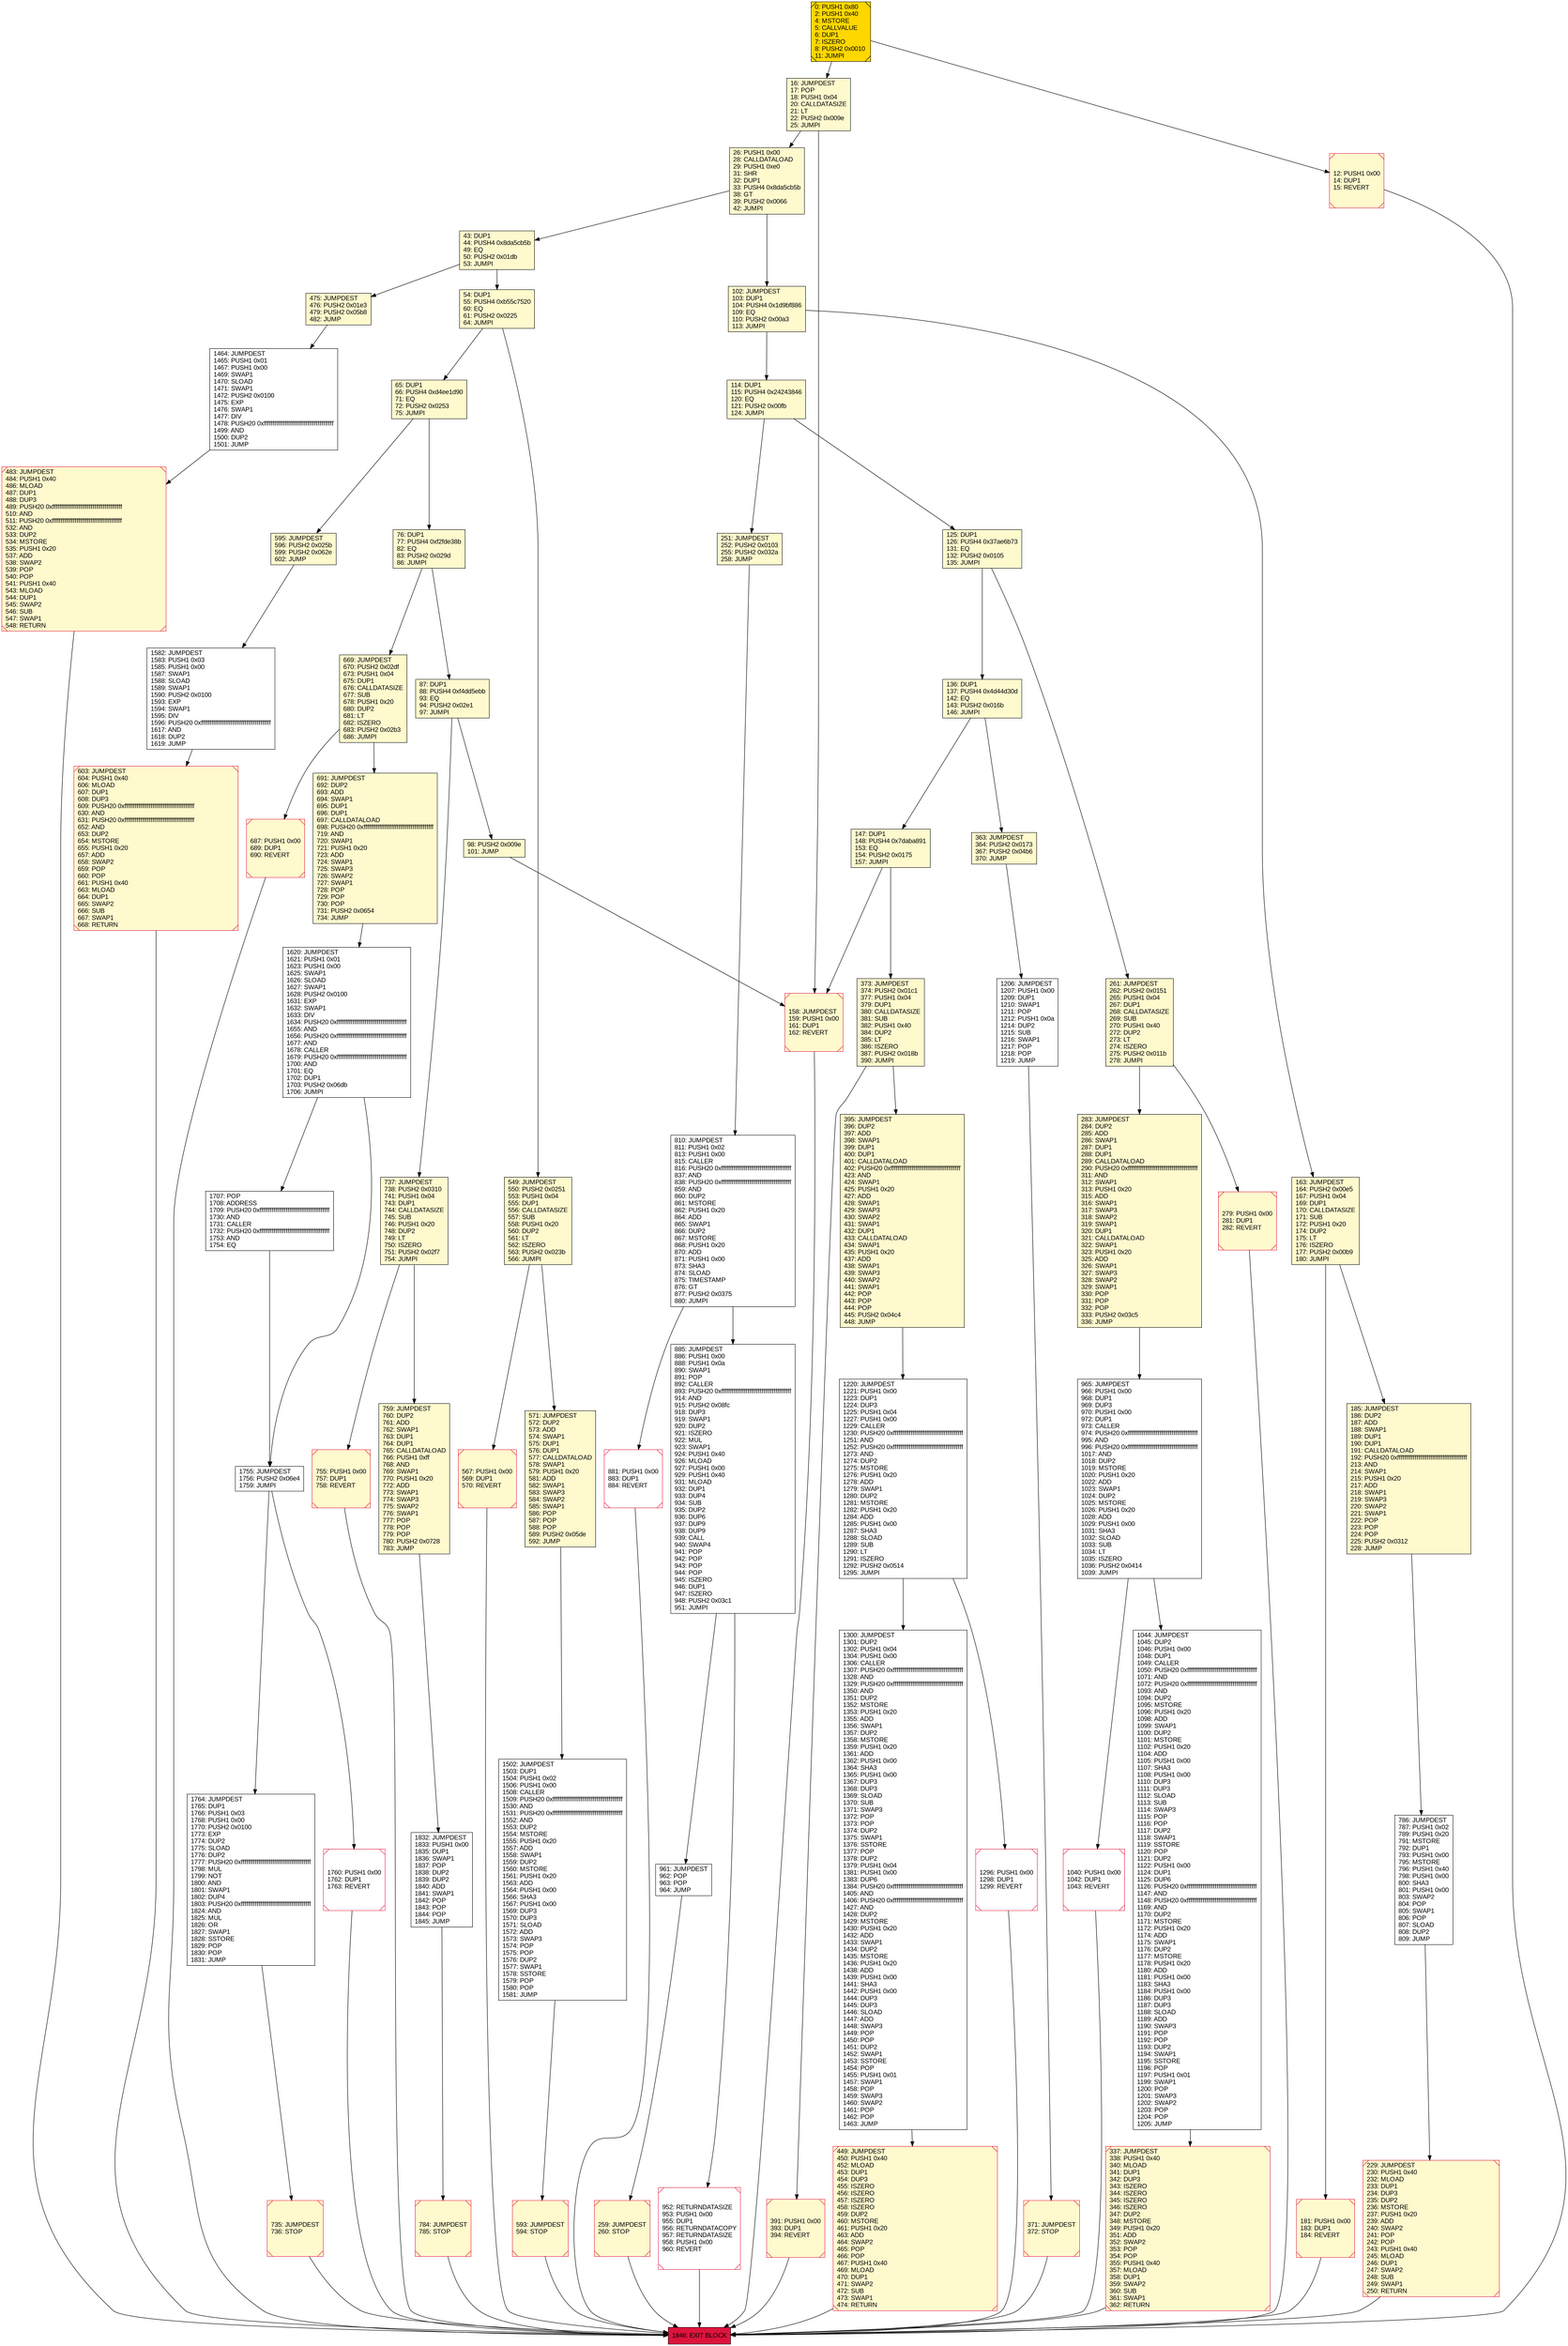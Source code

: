 digraph G {
bgcolor=transparent rankdir=UD;
node [shape=box style=filled color=black fillcolor=white fontname=arial fontcolor=black];
737 [label="737: JUMPDEST\l738: PUSH2 0x0310\l741: PUSH1 0x04\l743: DUP1\l744: CALLDATASIZE\l745: SUB\l746: PUSH1 0x20\l748: DUP2\l749: LT\l750: ISZERO\l751: PUSH2 0x02f7\l754: JUMPI\l" fillcolor=lemonchiffon ];
784 [label="784: JUMPDEST\l785: STOP\l" fillcolor=lemonchiffon shape=Msquare color=crimson ];
759 [label="759: JUMPDEST\l760: DUP2\l761: ADD\l762: SWAP1\l763: DUP1\l764: DUP1\l765: CALLDATALOAD\l766: PUSH1 0xff\l768: AND\l769: SWAP1\l770: PUSH1 0x20\l772: ADD\l773: SWAP1\l774: SWAP3\l775: SWAP2\l776: SWAP1\l777: POP\l778: POP\l779: POP\l780: PUSH2 0x0728\l783: JUMP\l" fillcolor=lemonchiffon ];
163 [label="163: JUMPDEST\l164: PUSH2 0x00e5\l167: PUSH1 0x04\l169: DUP1\l170: CALLDATASIZE\l171: SUB\l172: PUSH1 0x20\l174: DUP2\l175: LT\l176: ISZERO\l177: PUSH2 0x00b9\l180: JUMPI\l" fillcolor=lemonchiffon ];
603 [label="603: JUMPDEST\l604: PUSH1 0x40\l606: MLOAD\l607: DUP1\l608: DUP3\l609: PUSH20 0xffffffffffffffffffffffffffffffffffffffff\l630: AND\l631: PUSH20 0xffffffffffffffffffffffffffffffffffffffff\l652: AND\l653: DUP2\l654: MSTORE\l655: PUSH1 0x20\l657: ADD\l658: SWAP2\l659: POP\l660: POP\l661: PUSH1 0x40\l663: MLOAD\l664: DUP1\l665: SWAP2\l666: SUB\l667: SWAP1\l668: RETURN\l" fillcolor=lemonchiffon shape=Msquare color=crimson ];
961 [label="961: JUMPDEST\l962: POP\l963: POP\l964: JUMP\l" ];
687 [label="687: PUSH1 0x00\l689: DUP1\l690: REVERT\l" fillcolor=lemonchiffon shape=Msquare color=crimson ];
136 [label="136: DUP1\l137: PUSH4 0x4d44d30d\l142: EQ\l143: PUSH2 0x016b\l146: JUMPI\l" fillcolor=lemonchiffon ];
549 [label="549: JUMPDEST\l550: PUSH2 0x0251\l553: PUSH1 0x04\l555: DUP1\l556: CALLDATASIZE\l557: SUB\l558: PUSH1 0x20\l560: DUP2\l561: LT\l562: ISZERO\l563: PUSH2 0x023b\l566: JUMPI\l" fillcolor=lemonchiffon ];
181 [label="181: PUSH1 0x00\l183: DUP1\l184: REVERT\l" fillcolor=lemonchiffon shape=Msquare color=crimson ];
567 [label="567: PUSH1 0x00\l569: DUP1\l570: REVERT\l" fillcolor=lemonchiffon shape=Msquare color=crimson ];
259 [label="259: JUMPDEST\l260: STOP\l" fillcolor=lemonchiffon shape=Msquare color=crimson ];
0 [label="0: PUSH1 0x80\l2: PUSH1 0x40\l4: MSTORE\l5: CALLVALUE\l6: DUP1\l7: ISZERO\l8: PUSH2 0x0010\l11: JUMPI\l" fillcolor=lemonchiffon shape=Msquare fillcolor=gold ];
76 [label="76: DUP1\l77: PUSH4 0xf2fde38b\l82: EQ\l83: PUSH2 0x029d\l86: JUMPI\l" fillcolor=lemonchiffon ];
158 [label="158: JUMPDEST\l159: PUSH1 0x00\l161: DUP1\l162: REVERT\l" fillcolor=lemonchiffon shape=Msquare color=crimson ];
1206 [label="1206: JUMPDEST\l1207: PUSH1 0x00\l1209: DUP1\l1210: SWAP1\l1211: POP\l1212: PUSH1 0x0a\l1214: DUP2\l1215: SUB\l1216: SWAP1\l1217: POP\l1218: POP\l1219: JUMP\l" ];
1300 [label="1300: JUMPDEST\l1301: DUP2\l1302: PUSH1 0x04\l1304: PUSH1 0x00\l1306: CALLER\l1307: PUSH20 0xffffffffffffffffffffffffffffffffffffffff\l1328: AND\l1329: PUSH20 0xffffffffffffffffffffffffffffffffffffffff\l1350: AND\l1351: DUP2\l1352: MSTORE\l1353: PUSH1 0x20\l1355: ADD\l1356: SWAP1\l1357: DUP2\l1358: MSTORE\l1359: PUSH1 0x20\l1361: ADD\l1362: PUSH1 0x00\l1364: SHA3\l1365: PUSH1 0x00\l1367: DUP3\l1368: DUP3\l1369: SLOAD\l1370: SUB\l1371: SWAP3\l1372: POP\l1373: POP\l1374: DUP2\l1375: SWAP1\l1376: SSTORE\l1377: POP\l1378: DUP2\l1379: PUSH1 0x04\l1381: PUSH1 0x00\l1383: DUP6\l1384: PUSH20 0xffffffffffffffffffffffffffffffffffffffff\l1405: AND\l1406: PUSH20 0xffffffffffffffffffffffffffffffffffffffff\l1427: AND\l1428: DUP2\l1429: MSTORE\l1430: PUSH1 0x20\l1432: ADD\l1433: SWAP1\l1434: DUP2\l1435: MSTORE\l1436: PUSH1 0x20\l1438: ADD\l1439: PUSH1 0x00\l1441: SHA3\l1442: PUSH1 0x00\l1444: DUP3\l1445: DUP3\l1446: SLOAD\l1447: ADD\l1448: SWAP3\l1449: POP\l1450: POP\l1451: DUP2\l1452: SWAP1\l1453: SSTORE\l1454: POP\l1455: PUSH1 0x01\l1457: SWAP1\l1458: POP\l1459: SWAP3\l1460: SWAP2\l1461: POP\l1462: POP\l1463: JUMP\l" ];
1582 [label="1582: JUMPDEST\l1583: PUSH1 0x03\l1585: PUSH1 0x00\l1587: SWAP1\l1588: SLOAD\l1589: SWAP1\l1590: PUSH2 0x0100\l1593: EXP\l1594: SWAP1\l1595: DIV\l1596: PUSH20 0xffffffffffffffffffffffffffffffffffffffff\l1617: AND\l1618: DUP2\l1619: JUMP\l" ];
885 [label="885: JUMPDEST\l886: PUSH1 0x00\l888: PUSH1 0x0a\l890: SWAP1\l891: POP\l892: CALLER\l893: PUSH20 0xffffffffffffffffffffffffffffffffffffffff\l914: AND\l915: PUSH2 0x08fc\l918: DUP3\l919: SWAP1\l920: DUP2\l921: ISZERO\l922: MUL\l923: SWAP1\l924: PUSH1 0x40\l926: MLOAD\l927: PUSH1 0x00\l929: PUSH1 0x40\l931: MLOAD\l932: DUP1\l933: DUP4\l934: SUB\l935: DUP2\l936: DUP6\l937: DUP9\l938: DUP9\l939: CALL\l940: SWAP4\l941: POP\l942: POP\l943: POP\l944: POP\l945: ISZERO\l946: DUP1\l947: ISZERO\l948: PUSH2 0x03c1\l951: JUMPI\l" ];
16 [label="16: JUMPDEST\l17: POP\l18: PUSH1 0x04\l20: CALLDATASIZE\l21: LT\l22: PUSH2 0x009e\l25: JUMPI\l" fillcolor=lemonchiffon ];
952 [label="952: RETURNDATASIZE\l953: PUSH1 0x00\l955: DUP1\l956: RETURNDATACOPY\l957: RETURNDATASIZE\l958: PUSH1 0x00\l960: REVERT\l" shape=Msquare color=crimson ];
475 [label="475: JUMPDEST\l476: PUSH2 0x01e3\l479: PUSH2 0x05b8\l482: JUMP\l" fillcolor=lemonchiffon ];
1464 [label="1464: JUMPDEST\l1465: PUSH1 0x01\l1467: PUSH1 0x00\l1469: SWAP1\l1470: SLOAD\l1471: SWAP1\l1472: PUSH2 0x0100\l1475: EXP\l1476: SWAP1\l1477: DIV\l1478: PUSH20 0xffffffffffffffffffffffffffffffffffffffff\l1499: AND\l1500: DUP2\l1501: JUMP\l" ];
391 [label="391: PUSH1 0x00\l393: DUP1\l394: REVERT\l" fillcolor=lemonchiffon shape=Msquare color=crimson ];
185 [label="185: JUMPDEST\l186: DUP2\l187: ADD\l188: SWAP1\l189: DUP1\l190: DUP1\l191: CALLDATALOAD\l192: PUSH20 0xffffffffffffffffffffffffffffffffffffffff\l213: AND\l214: SWAP1\l215: PUSH1 0x20\l217: ADD\l218: SWAP1\l219: SWAP3\l220: SWAP2\l221: SWAP1\l222: POP\l223: POP\l224: POP\l225: PUSH2 0x0312\l228: JUMP\l" fillcolor=lemonchiffon ];
12 [label="12: PUSH1 0x00\l14: DUP1\l15: REVERT\l" fillcolor=lemonchiffon shape=Msquare color=crimson ];
571 [label="571: JUMPDEST\l572: DUP2\l573: ADD\l574: SWAP1\l575: DUP1\l576: DUP1\l577: CALLDATALOAD\l578: SWAP1\l579: PUSH1 0x20\l581: ADD\l582: SWAP1\l583: SWAP3\l584: SWAP2\l585: SWAP1\l586: POP\l587: POP\l588: POP\l589: PUSH2 0x05de\l592: JUMP\l" fillcolor=lemonchiffon ];
114 [label="114: DUP1\l115: PUSH4 0x24243846\l120: EQ\l121: PUSH2 0x00fb\l124: JUMPI\l" fillcolor=lemonchiffon ];
395 [label="395: JUMPDEST\l396: DUP2\l397: ADD\l398: SWAP1\l399: DUP1\l400: DUP1\l401: CALLDATALOAD\l402: PUSH20 0xffffffffffffffffffffffffffffffffffffffff\l423: AND\l424: SWAP1\l425: PUSH1 0x20\l427: ADD\l428: SWAP1\l429: SWAP3\l430: SWAP2\l431: SWAP1\l432: DUP1\l433: CALLDATALOAD\l434: SWAP1\l435: PUSH1 0x20\l437: ADD\l438: SWAP1\l439: SWAP3\l440: SWAP2\l441: SWAP1\l442: POP\l443: POP\l444: POP\l445: PUSH2 0x04c4\l448: JUMP\l" fillcolor=lemonchiffon ];
373 [label="373: JUMPDEST\l374: PUSH2 0x01c1\l377: PUSH1 0x04\l379: DUP1\l380: CALLDATASIZE\l381: SUB\l382: PUSH1 0x40\l384: DUP2\l385: LT\l386: ISZERO\l387: PUSH2 0x018b\l390: JUMPI\l" fillcolor=lemonchiffon ];
483 [label="483: JUMPDEST\l484: PUSH1 0x40\l486: MLOAD\l487: DUP1\l488: DUP3\l489: PUSH20 0xffffffffffffffffffffffffffffffffffffffff\l510: AND\l511: PUSH20 0xffffffffffffffffffffffffffffffffffffffff\l532: AND\l533: DUP2\l534: MSTORE\l535: PUSH1 0x20\l537: ADD\l538: SWAP2\l539: POP\l540: POP\l541: PUSH1 0x40\l543: MLOAD\l544: DUP1\l545: SWAP2\l546: SUB\l547: SWAP1\l548: RETURN\l" fillcolor=lemonchiffon shape=Msquare color=crimson ];
965 [label="965: JUMPDEST\l966: PUSH1 0x00\l968: DUP1\l969: DUP3\l970: PUSH1 0x00\l972: DUP1\l973: CALLER\l974: PUSH20 0xffffffffffffffffffffffffffffffffffffffff\l995: AND\l996: PUSH20 0xffffffffffffffffffffffffffffffffffffffff\l1017: AND\l1018: DUP2\l1019: MSTORE\l1020: PUSH1 0x20\l1022: ADD\l1023: SWAP1\l1024: DUP2\l1025: MSTORE\l1026: PUSH1 0x20\l1028: ADD\l1029: PUSH1 0x00\l1031: SHA3\l1032: SLOAD\l1033: SUB\l1034: LT\l1035: ISZERO\l1036: PUSH2 0x0414\l1039: JUMPI\l" ];
1040 [label="1040: PUSH1 0x00\l1042: DUP1\l1043: REVERT\l" shape=Msquare color=crimson ];
1296 [label="1296: PUSH1 0x00\l1298: DUP1\l1299: REVERT\l" shape=Msquare color=crimson ];
102 [label="102: JUMPDEST\l103: DUP1\l104: PUSH4 0x1d9bf886\l109: EQ\l110: PUSH2 0x00a3\l113: JUMPI\l" fillcolor=lemonchiffon ];
98 [label="98: PUSH2 0x009e\l101: JUMP\l" fillcolor=lemonchiffon ];
54 [label="54: DUP1\l55: PUSH4 0xb55c7520\l60: EQ\l61: PUSH2 0x0225\l64: JUMPI\l" fillcolor=lemonchiffon ];
1846 [label="1846: EXIT BLOCK\l" fillcolor=crimson ];
279 [label="279: PUSH1 0x00\l281: DUP1\l282: REVERT\l" fillcolor=lemonchiffon shape=Msquare color=crimson ];
147 [label="147: DUP1\l148: PUSH4 0x7daba891\l153: EQ\l154: PUSH2 0x0175\l157: JUMPI\l" fillcolor=lemonchiffon ];
1502 [label="1502: JUMPDEST\l1503: DUP1\l1504: PUSH1 0x02\l1506: PUSH1 0x00\l1508: CALLER\l1509: PUSH20 0xffffffffffffffffffffffffffffffffffffffff\l1530: AND\l1531: PUSH20 0xffffffffffffffffffffffffffffffffffffffff\l1552: AND\l1553: DUP2\l1554: MSTORE\l1555: PUSH1 0x20\l1557: ADD\l1558: SWAP1\l1559: DUP2\l1560: MSTORE\l1561: PUSH1 0x20\l1563: ADD\l1564: PUSH1 0x00\l1566: SHA3\l1567: PUSH1 0x00\l1569: DUP3\l1570: DUP3\l1571: SLOAD\l1572: ADD\l1573: SWAP3\l1574: POP\l1575: POP\l1576: DUP2\l1577: SWAP1\l1578: SSTORE\l1579: POP\l1580: POP\l1581: JUMP\l" ];
1044 [label="1044: JUMPDEST\l1045: DUP2\l1046: PUSH1 0x00\l1048: DUP1\l1049: CALLER\l1050: PUSH20 0xffffffffffffffffffffffffffffffffffffffff\l1071: AND\l1072: PUSH20 0xffffffffffffffffffffffffffffffffffffffff\l1093: AND\l1094: DUP2\l1095: MSTORE\l1096: PUSH1 0x20\l1098: ADD\l1099: SWAP1\l1100: DUP2\l1101: MSTORE\l1102: PUSH1 0x20\l1104: ADD\l1105: PUSH1 0x00\l1107: SHA3\l1108: PUSH1 0x00\l1110: DUP3\l1111: DUP3\l1112: SLOAD\l1113: SUB\l1114: SWAP3\l1115: POP\l1116: POP\l1117: DUP2\l1118: SWAP1\l1119: SSTORE\l1120: POP\l1121: DUP2\l1122: PUSH1 0x00\l1124: DUP1\l1125: DUP6\l1126: PUSH20 0xffffffffffffffffffffffffffffffffffffffff\l1147: AND\l1148: PUSH20 0xffffffffffffffffffffffffffffffffffffffff\l1169: AND\l1170: DUP2\l1171: MSTORE\l1172: PUSH1 0x20\l1174: ADD\l1175: SWAP1\l1176: DUP2\l1177: MSTORE\l1178: PUSH1 0x20\l1180: ADD\l1181: PUSH1 0x00\l1183: SHA3\l1184: PUSH1 0x00\l1186: DUP3\l1187: DUP3\l1188: SLOAD\l1189: ADD\l1190: SWAP3\l1191: POP\l1192: POP\l1193: DUP2\l1194: SWAP1\l1195: SSTORE\l1196: POP\l1197: PUSH1 0x01\l1199: SWAP1\l1200: POP\l1201: SWAP3\l1202: SWAP2\l1203: POP\l1204: POP\l1205: JUMP\l" ];
1707 [label="1707: POP\l1708: ADDRESS\l1709: PUSH20 0xffffffffffffffffffffffffffffffffffffffff\l1730: AND\l1731: CALLER\l1732: PUSH20 0xffffffffffffffffffffffffffffffffffffffff\l1753: AND\l1754: EQ\l" ];
1760 [label="1760: PUSH1 0x00\l1762: DUP1\l1763: REVERT\l" shape=Msquare color=crimson ];
1755 [label="1755: JUMPDEST\l1756: PUSH2 0x06e4\l1759: JUMPI\l" ];
593 [label="593: JUMPDEST\l594: STOP\l" fillcolor=lemonchiffon shape=Msquare color=crimson ];
595 [label="595: JUMPDEST\l596: PUSH2 0x025b\l599: PUSH2 0x062e\l602: JUMP\l" fillcolor=lemonchiffon ];
87 [label="87: DUP1\l88: PUSH4 0xf4dd5ebb\l93: EQ\l94: PUSH2 0x02e1\l97: JUMPI\l" fillcolor=lemonchiffon ];
251 [label="251: JUMPDEST\l252: PUSH2 0x0103\l255: PUSH2 0x032a\l258: JUMP\l" fillcolor=lemonchiffon ];
1220 [label="1220: JUMPDEST\l1221: PUSH1 0x00\l1223: DUP1\l1224: DUP3\l1225: PUSH1 0x04\l1227: PUSH1 0x00\l1229: CALLER\l1230: PUSH20 0xffffffffffffffffffffffffffffffffffffffff\l1251: AND\l1252: PUSH20 0xffffffffffffffffffffffffffffffffffffffff\l1273: AND\l1274: DUP2\l1275: MSTORE\l1276: PUSH1 0x20\l1278: ADD\l1279: SWAP1\l1280: DUP2\l1281: MSTORE\l1282: PUSH1 0x20\l1284: ADD\l1285: PUSH1 0x00\l1287: SHA3\l1288: SLOAD\l1289: SUB\l1290: LT\l1291: ISZERO\l1292: PUSH2 0x0514\l1295: JUMPI\l" ];
735 [label="735: JUMPDEST\l736: STOP\l" fillcolor=lemonchiffon shape=Msquare color=crimson ];
786 [label="786: JUMPDEST\l787: PUSH1 0x02\l789: PUSH1 0x20\l791: MSTORE\l792: DUP1\l793: PUSH1 0x00\l795: MSTORE\l796: PUSH1 0x40\l798: PUSH1 0x00\l800: SHA3\l801: PUSH1 0x00\l803: SWAP2\l804: POP\l805: SWAP1\l806: POP\l807: SLOAD\l808: DUP2\l809: JUMP\l" ];
691 [label="691: JUMPDEST\l692: DUP2\l693: ADD\l694: SWAP1\l695: DUP1\l696: DUP1\l697: CALLDATALOAD\l698: PUSH20 0xffffffffffffffffffffffffffffffffffffffff\l719: AND\l720: SWAP1\l721: PUSH1 0x20\l723: ADD\l724: SWAP1\l725: SWAP3\l726: SWAP2\l727: SWAP1\l728: POP\l729: POP\l730: POP\l731: PUSH2 0x0654\l734: JUMP\l" fillcolor=lemonchiffon ];
881 [label="881: PUSH1 0x00\l883: DUP1\l884: REVERT\l" shape=Msquare color=crimson ];
810 [label="810: JUMPDEST\l811: PUSH1 0x02\l813: PUSH1 0x00\l815: CALLER\l816: PUSH20 0xffffffffffffffffffffffffffffffffffffffff\l837: AND\l838: PUSH20 0xffffffffffffffffffffffffffffffffffffffff\l859: AND\l860: DUP2\l861: MSTORE\l862: PUSH1 0x20\l864: ADD\l865: SWAP1\l866: DUP2\l867: MSTORE\l868: PUSH1 0x20\l870: ADD\l871: PUSH1 0x00\l873: SHA3\l874: SLOAD\l875: TIMESTAMP\l876: GT\l877: PUSH2 0x0375\l880: JUMPI\l" ];
755 [label="755: PUSH1 0x00\l757: DUP1\l758: REVERT\l" fillcolor=lemonchiffon shape=Msquare color=crimson ];
229 [label="229: JUMPDEST\l230: PUSH1 0x40\l232: MLOAD\l233: DUP1\l234: DUP3\l235: DUP2\l236: MSTORE\l237: PUSH1 0x20\l239: ADD\l240: SWAP2\l241: POP\l242: POP\l243: PUSH1 0x40\l245: MLOAD\l246: DUP1\l247: SWAP2\l248: SUB\l249: SWAP1\l250: RETURN\l" fillcolor=lemonchiffon shape=Msquare color=crimson ];
65 [label="65: DUP1\l66: PUSH4 0xd4ee1d90\l71: EQ\l72: PUSH2 0x0253\l75: JUMPI\l" fillcolor=lemonchiffon ];
261 [label="261: JUMPDEST\l262: PUSH2 0x0151\l265: PUSH1 0x04\l267: DUP1\l268: CALLDATASIZE\l269: SUB\l270: PUSH1 0x40\l272: DUP2\l273: LT\l274: ISZERO\l275: PUSH2 0x011b\l278: JUMPI\l" fillcolor=lemonchiffon ];
43 [label="43: DUP1\l44: PUSH4 0x8da5cb5b\l49: EQ\l50: PUSH2 0x01db\l53: JUMPI\l" fillcolor=lemonchiffon ];
363 [label="363: JUMPDEST\l364: PUSH2 0x0173\l367: PUSH2 0x04b6\l370: JUMP\l" fillcolor=lemonchiffon ];
371 [label="371: JUMPDEST\l372: STOP\l" fillcolor=lemonchiffon shape=Msquare color=crimson ];
337 [label="337: JUMPDEST\l338: PUSH1 0x40\l340: MLOAD\l341: DUP1\l342: DUP3\l343: ISZERO\l344: ISZERO\l345: ISZERO\l346: ISZERO\l347: DUP2\l348: MSTORE\l349: PUSH1 0x20\l351: ADD\l352: SWAP2\l353: POP\l354: POP\l355: PUSH1 0x40\l357: MLOAD\l358: DUP1\l359: SWAP2\l360: SUB\l361: SWAP1\l362: RETURN\l" fillcolor=lemonchiffon shape=Msquare color=crimson ];
1764 [label="1764: JUMPDEST\l1765: DUP1\l1766: PUSH1 0x03\l1768: PUSH1 0x00\l1770: PUSH2 0x0100\l1773: EXP\l1774: DUP2\l1775: SLOAD\l1776: DUP2\l1777: PUSH20 0xffffffffffffffffffffffffffffffffffffffff\l1798: MUL\l1799: NOT\l1800: AND\l1801: SWAP1\l1802: DUP4\l1803: PUSH20 0xffffffffffffffffffffffffffffffffffffffff\l1824: AND\l1825: MUL\l1826: OR\l1827: SWAP1\l1828: SSTORE\l1829: POP\l1830: POP\l1831: JUMP\l" ];
283 [label="283: JUMPDEST\l284: DUP2\l285: ADD\l286: SWAP1\l287: DUP1\l288: DUP1\l289: CALLDATALOAD\l290: PUSH20 0xffffffffffffffffffffffffffffffffffffffff\l311: AND\l312: SWAP1\l313: PUSH1 0x20\l315: ADD\l316: SWAP1\l317: SWAP3\l318: SWAP2\l319: SWAP1\l320: DUP1\l321: CALLDATALOAD\l322: SWAP1\l323: PUSH1 0x20\l325: ADD\l326: SWAP1\l327: SWAP3\l328: SWAP2\l329: SWAP1\l330: POP\l331: POP\l332: POP\l333: PUSH2 0x03c5\l336: JUMP\l" fillcolor=lemonchiffon ];
1620 [label="1620: JUMPDEST\l1621: PUSH1 0x01\l1623: PUSH1 0x00\l1625: SWAP1\l1626: SLOAD\l1627: SWAP1\l1628: PUSH2 0x0100\l1631: EXP\l1632: SWAP1\l1633: DIV\l1634: PUSH20 0xffffffffffffffffffffffffffffffffffffffff\l1655: AND\l1656: PUSH20 0xffffffffffffffffffffffffffffffffffffffff\l1677: AND\l1678: CALLER\l1679: PUSH20 0xffffffffffffffffffffffffffffffffffffffff\l1700: AND\l1701: EQ\l1702: DUP1\l1703: PUSH2 0x06db\l1706: JUMPI\l" ];
669 [label="669: JUMPDEST\l670: PUSH2 0x02df\l673: PUSH1 0x04\l675: DUP1\l676: CALLDATASIZE\l677: SUB\l678: PUSH1 0x20\l680: DUP2\l681: LT\l682: ISZERO\l683: PUSH2 0x02b3\l686: JUMPI\l" fillcolor=lemonchiffon ];
1832 [label="1832: JUMPDEST\l1833: PUSH1 0x00\l1835: DUP1\l1836: SWAP1\l1837: POP\l1838: DUP2\l1839: DUP2\l1840: ADD\l1841: SWAP1\l1842: POP\l1843: POP\l1844: POP\l1845: JUMP\l" ];
125 [label="125: DUP1\l126: PUSH4 0x37ae6b73\l131: EQ\l132: PUSH2 0x0105\l135: JUMPI\l" fillcolor=lemonchiffon ];
449 [label="449: JUMPDEST\l450: PUSH1 0x40\l452: MLOAD\l453: DUP1\l454: DUP3\l455: ISZERO\l456: ISZERO\l457: ISZERO\l458: ISZERO\l459: DUP2\l460: MSTORE\l461: PUSH1 0x20\l463: ADD\l464: SWAP2\l465: POP\l466: POP\l467: PUSH1 0x40\l469: MLOAD\l470: DUP1\l471: SWAP2\l472: SUB\l473: SWAP1\l474: RETURN\l" fillcolor=lemonchiffon shape=Msquare color=crimson ];
26 [label="26: PUSH1 0x00\l28: CALLDATALOAD\l29: PUSH1 0xe0\l31: SHR\l32: DUP1\l33: PUSH4 0x8da5cb5b\l38: GT\l39: PUSH2 0x0066\l42: JUMPI\l" fillcolor=lemonchiffon ];
279 -> 1846;
475 -> 1464;
965 -> 1040;
737 -> 759;
810 -> 881;
885 -> 952;
1755 -> 1760;
1707 -> 1755;
549 -> 567;
483 -> 1846;
1040 -> 1846;
1296 -> 1846;
147 -> 373;
965 -> 1044;
391 -> 1846;
163 -> 181;
1464 -> 483;
952 -> 1846;
373 -> 391;
571 -> 1502;
1582 -> 603;
12 -> 1846;
251 -> 810;
786 -> 229;
102 -> 114;
961 -> 259;
26 -> 43;
65 -> 595;
373 -> 395;
567 -> 1846;
259 -> 1846;
147 -> 158;
181 -> 1846;
125 -> 261;
1764 -> 735;
54 -> 549;
98 -> 158;
261 -> 283;
885 -> 961;
136 -> 147;
163 -> 185;
158 -> 1846;
1755 -> 1764;
1620 -> 1755;
784 -> 1846;
1620 -> 1707;
0 -> 12;
102 -> 163;
16 -> 158;
687 -> 1846;
0 -> 16;
669 -> 691;
691 -> 1620;
549 -> 571;
603 -> 1846;
283 -> 965;
65 -> 76;
43 -> 475;
449 -> 1846;
26 -> 102;
87 -> 737;
76 -> 87;
371 -> 1846;
1044 -> 337;
114 -> 125;
43 -> 54;
1220 -> 1300;
737 -> 755;
595 -> 1582;
337 -> 1846;
16 -> 26;
229 -> 1846;
1300 -> 449;
114 -> 251;
395 -> 1220;
755 -> 1846;
881 -> 1846;
185 -> 786;
54 -> 65;
76 -> 669;
125 -> 136;
261 -> 279;
136 -> 363;
593 -> 1846;
810 -> 885;
1760 -> 1846;
87 -> 98;
669 -> 687;
1206 -> 371;
1220 -> 1296;
735 -> 1846;
1502 -> 593;
1832 -> 784;
363 -> 1206;
759 -> 1832;
}